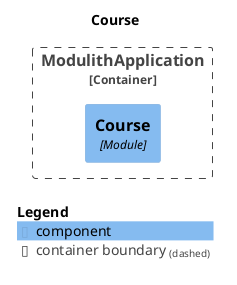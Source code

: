 @startuml
set separator none
title Course

top to bottom direction

!include <C4/C4>
!include <C4/C4_Context>
!include <C4/C4_Component>

Container_Boundary("ModulithApplication.ModulithApplication_boundary", "ModulithApplication", $tags="") {
  Component(ModulithApplication.ModulithApplication.Course, "Course", $techn="Module", $descr="", $tags="", $link="")
}


SHOW_LEGEND(true)
@enduml